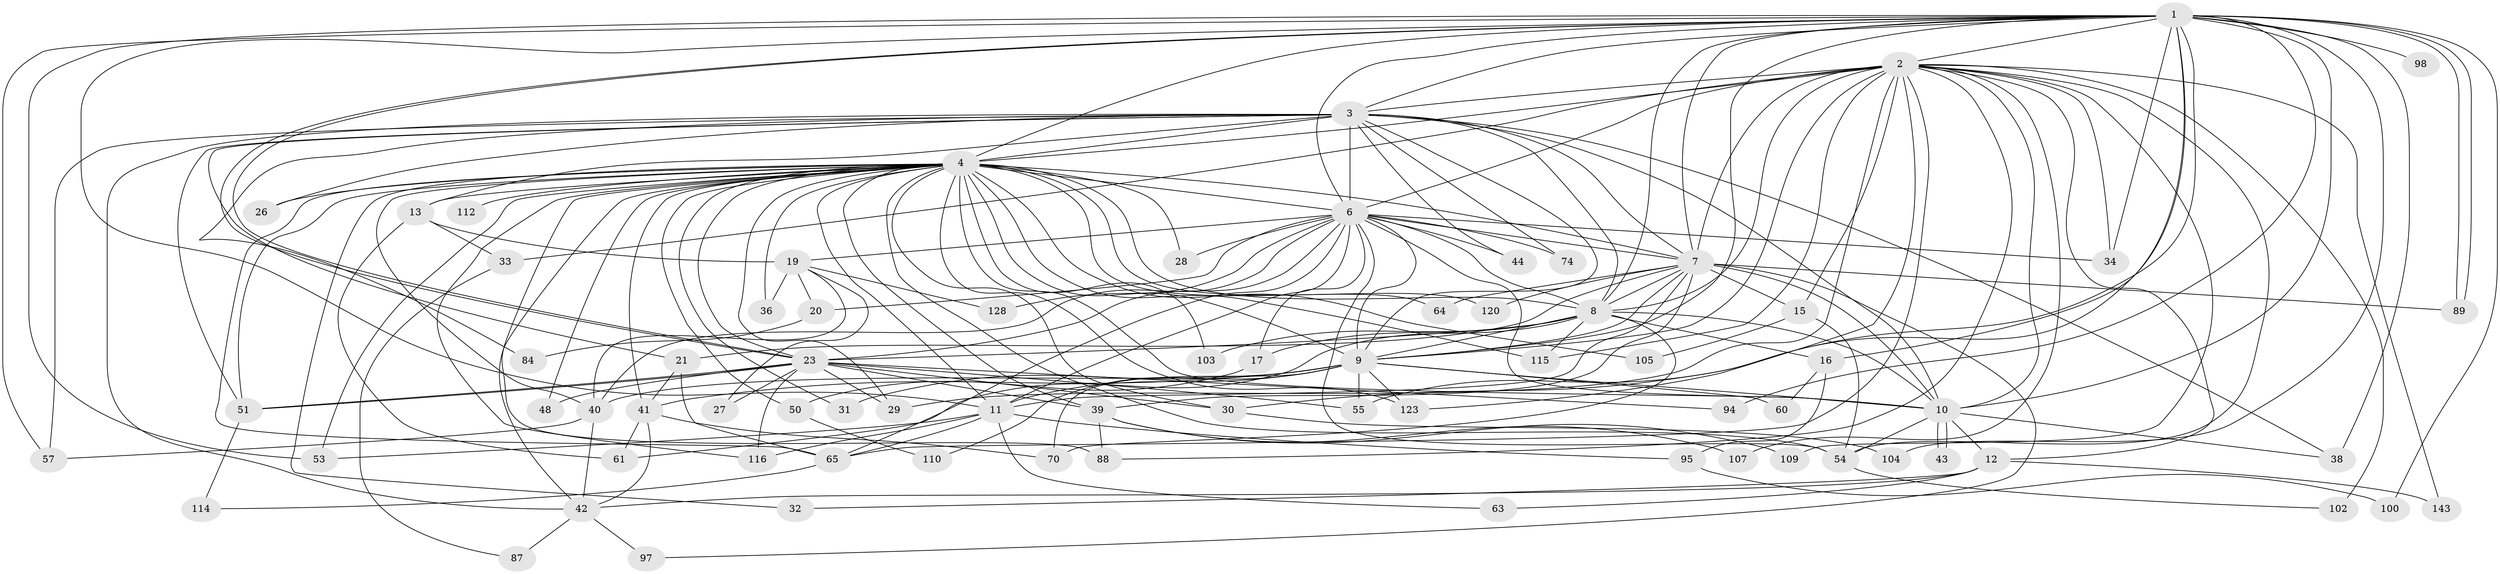 // original degree distribution, {23: 0.020134228187919462, 24: 0.013422818791946308, 32: 0.006711409395973154, 22: 0.013422818791946308, 17: 0.006711409395973154, 20: 0.006711409395973154, 8: 0.013422818791946308, 6: 0.04697986577181208, 5: 0.026845637583892617, 4: 0.06711409395973154, 3: 0.20134228187919462, 7: 0.020134228187919462, 15: 0.006711409395973154, 2: 0.5436241610738255, 10: 0.006711409395973154}
// Generated by graph-tools (version 1.1) at 2025/13/03/09/25 04:13:50]
// undirected, 74 vertices, 199 edges
graph export_dot {
graph [start="1"]
  node [color=gray90,style=filled];
  1 [super="+22+92"];
  2;
  3;
  4 [super="+66+5"];
  6 [super="+82+113+96+14"];
  7;
  8 [super="+58"];
  9;
  10 [super="+49+25+133+56+83"];
  11 [super="+71+37"];
  12;
  13 [super="+146+81"];
  15;
  16;
  17;
  19;
  20 [super="+78"];
  21;
  23 [super="+148+52+46"];
  26;
  27;
  28;
  29;
  30;
  31;
  32;
  33;
  34 [super="+62"];
  36;
  38 [super="+130"];
  39 [super="+79+124"];
  40 [super="+80+73+140+125"];
  41 [super="+137+99"];
  42 [super="+72"];
  43;
  44;
  48;
  50;
  51 [super="+91"];
  53;
  54 [super="+76+69"];
  55;
  57 [super="+85"];
  60;
  61;
  63;
  64;
  65 [super="+129+138"];
  70;
  74;
  84;
  87;
  88;
  89 [super="+136"];
  94;
  95;
  97;
  98;
  100;
  102;
  103;
  104;
  105 [super="+106"];
  107;
  109;
  110;
  112;
  114;
  115 [super="+135"];
  116 [super="+139"];
  120;
  123 [super="+132"];
  128;
  143;
  1 -- 2;
  1 -- 3;
  1 -- 4 [weight=4];
  1 -- 6;
  1 -- 7;
  1 -- 8;
  1 -- 9;
  1 -- 10 [weight=4];
  1 -- 16 [weight=2];
  1 -- 23;
  1 -- 23;
  1 -- 30;
  1 -- 53;
  1 -- 57;
  1 -- 89;
  1 -- 89;
  1 -- 100;
  1 -- 34;
  1 -- 98 [weight=2];
  1 -- 104;
  1 -- 55;
  1 -- 94;
  1 -- 38;
  1 -- 11;
  2 -- 3;
  2 -- 4 [weight=2];
  2 -- 6 [weight=2];
  2 -- 7;
  2 -- 8;
  2 -- 9;
  2 -- 10;
  2 -- 12;
  2 -- 15;
  2 -- 29;
  2 -- 33;
  2 -- 88;
  2 -- 102;
  2 -- 107;
  2 -- 109;
  2 -- 115;
  2 -- 143;
  2 -- 123;
  2 -- 34;
  2 -- 65;
  2 -- 54;
  3 -- 4 [weight=4];
  3 -- 6;
  3 -- 7;
  3 -- 8 [weight=2];
  3 -- 9;
  3 -- 10;
  3 -- 13 [weight=2];
  3 -- 21;
  3 -- 26;
  3 -- 38;
  3 -- 42;
  3 -- 44;
  3 -- 57;
  3 -- 74;
  3 -- 84;
  3 -- 51;
  4 -- 6 [weight=3];
  4 -- 7 [weight=4];
  4 -- 8 [weight=4];
  4 -- 9 [weight=4];
  4 -- 10 [weight=4];
  4 -- 32;
  4 -- 39 [weight=2];
  4 -- 64;
  4 -- 65;
  4 -- 88;
  4 -- 120;
  4 -- 123;
  4 -- 23 [weight=3];
  4 -- 40;
  4 -- 112 [weight=2];
  4 -- 103;
  4 -- 13 [weight=3];
  4 -- 11 [weight=2];
  4 -- 26;
  4 -- 28;
  4 -- 29;
  4 -- 30;
  4 -- 31;
  4 -- 36;
  4 -- 41;
  4 -- 42;
  4 -- 105 [weight=2];
  4 -- 48;
  4 -- 50;
  4 -- 51;
  4 -- 115;
  4 -- 53;
  4 -- 54 [weight=2];
  4 -- 116;
  6 -- 7 [weight=2];
  6 -- 8;
  6 -- 9;
  6 -- 10;
  6 -- 11;
  6 -- 17;
  6 -- 20 [weight=2];
  6 -- 28;
  6 -- 34;
  6 -- 40;
  6 -- 44;
  6 -- 74;
  6 -- 128;
  6 -- 23;
  6 -- 65;
  6 -- 19;
  6 -- 54;
  7 -- 8;
  7 -- 9;
  7 -- 10 [weight=3];
  7 -- 15;
  7 -- 21;
  7 -- 64;
  7 -- 97;
  7 -- 120;
  7 -- 89;
  7 -- 39;
  7 -- 11;
  8 -- 9;
  8 -- 10;
  8 -- 16;
  8 -- 17;
  8 -- 61;
  8 -- 103;
  8 -- 115;
  8 -- 70;
  8 -- 23;
  9 -- 10 [weight=2];
  9 -- 11;
  9 -- 31;
  9 -- 40 [weight=2];
  9 -- 41;
  9 -- 55;
  9 -- 60;
  9 -- 70;
  9 -- 110;
  9 -- 123;
  10 -- 12;
  10 -- 38;
  10 -- 43;
  10 -- 43;
  10 -- 54;
  11 -- 63;
  11 -- 95;
  11 -- 116;
  11 -- 65;
  11 -- 53;
  12 -- 32;
  12 -- 42;
  12 -- 63;
  12 -- 143;
  13 -- 19;
  13 -- 33;
  13 -- 61;
  15 -- 105;
  15 -- 54;
  16 -- 60;
  16 -- 95;
  17 -- 50;
  19 -- 20;
  19 -- 27;
  19 -- 36;
  19 -- 128;
  19 -- 40;
  20 -- 84;
  21 -- 41;
  21 -- 65;
  23 -- 27;
  23 -- 29;
  23 -- 39;
  23 -- 48;
  23 -- 51;
  23 -- 51;
  23 -- 55;
  23 -- 94;
  23 -- 116;
  23 -- 30;
  30 -- 104;
  33 -- 87;
  39 -- 109;
  39 -- 107;
  39 -- 88;
  40 -- 42;
  40 -- 57;
  41 -- 61;
  41 -- 42;
  41 -- 70;
  42 -- 87;
  42 -- 97;
  50 -- 110;
  51 -- 114;
  54 -- 102;
  65 -- 114;
  95 -- 100;
}
